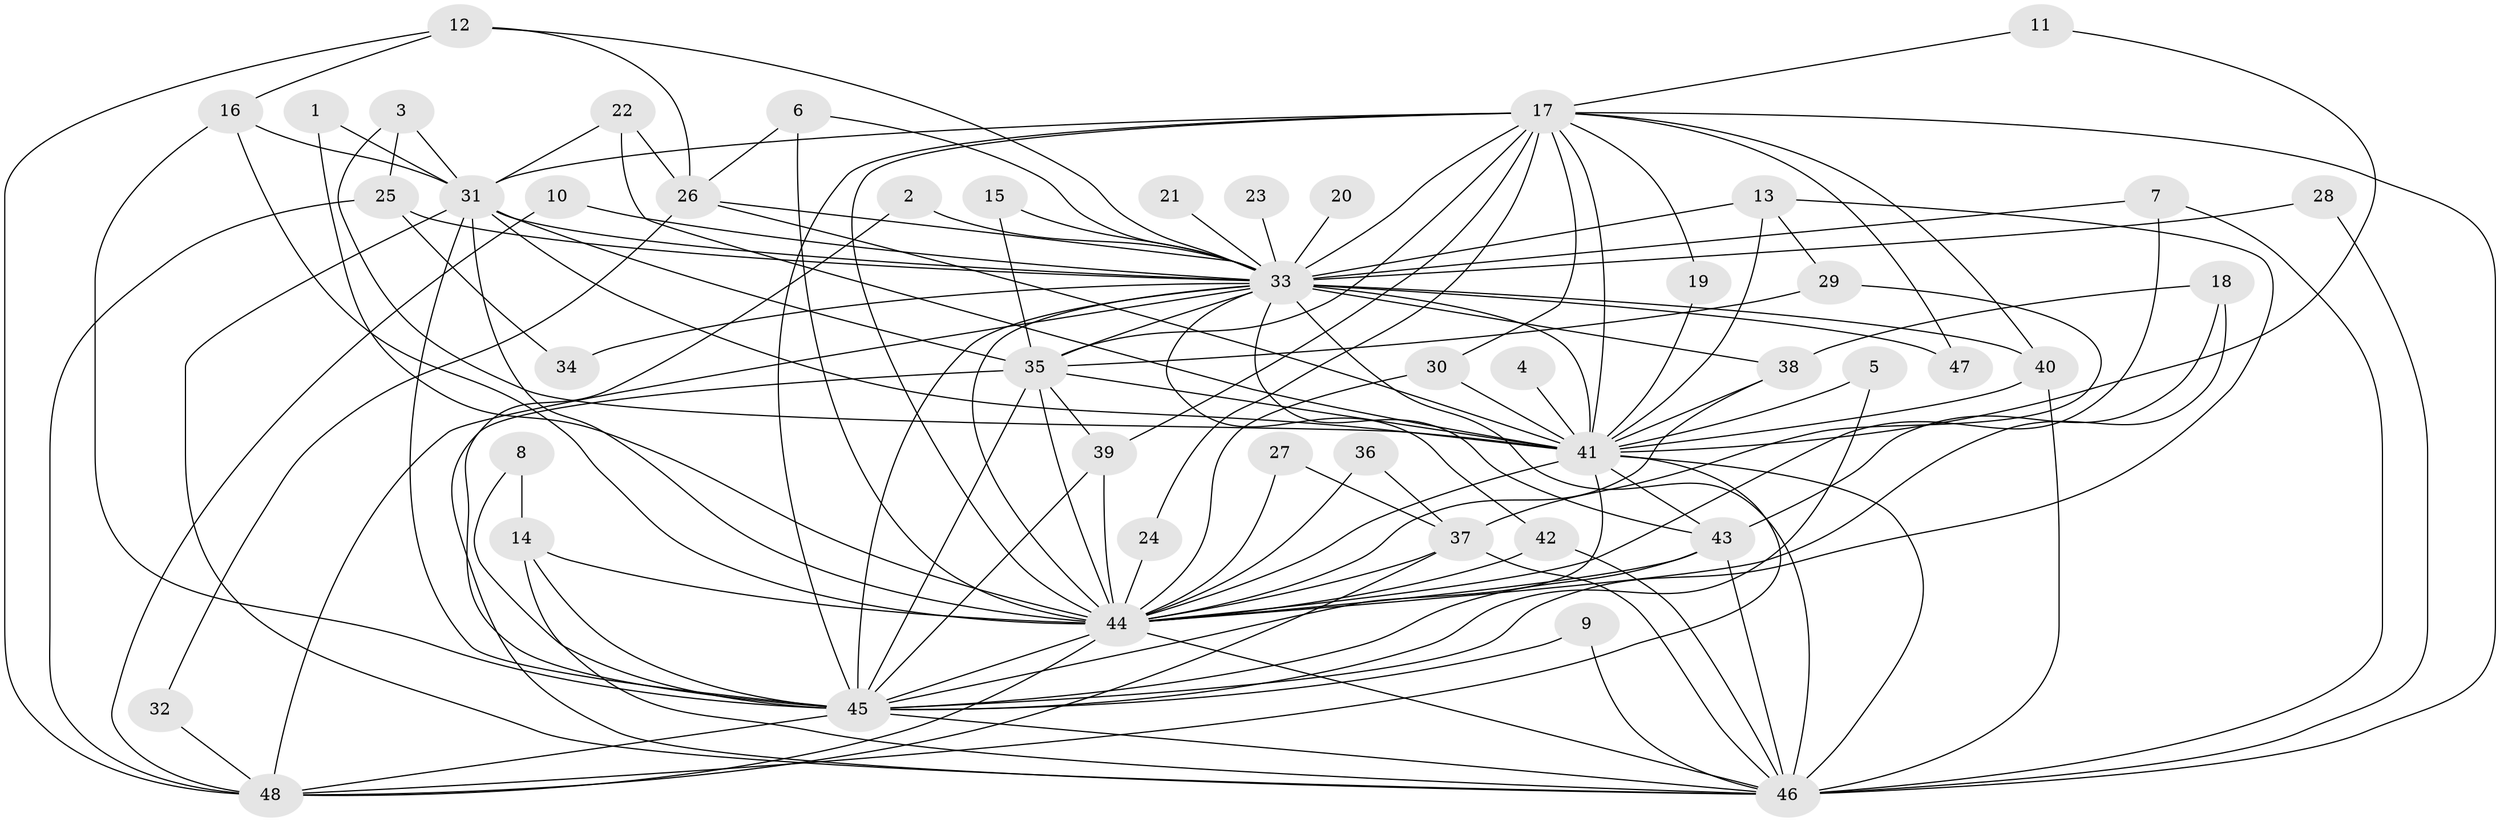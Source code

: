 // original degree distribution, {17: 0.010416666666666666, 19: 0.020833333333333332, 14: 0.020833333333333332, 21: 0.010416666666666666, 20: 0.010416666666666666, 31: 0.010416666666666666, 15: 0.010416666666666666, 28: 0.010416666666666666, 4: 0.125, 2: 0.5520833333333334, 3: 0.15625, 5: 0.020833333333333332, 6: 0.010416666666666666, 7: 0.03125}
// Generated by graph-tools (version 1.1) at 2025/49/03/09/25 03:49:38]
// undirected, 48 vertices, 128 edges
graph export_dot {
graph [start="1"]
  node [color=gray90,style=filled];
  1;
  2;
  3;
  4;
  5;
  6;
  7;
  8;
  9;
  10;
  11;
  12;
  13;
  14;
  15;
  16;
  17;
  18;
  19;
  20;
  21;
  22;
  23;
  24;
  25;
  26;
  27;
  28;
  29;
  30;
  31;
  32;
  33;
  34;
  35;
  36;
  37;
  38;
  39;
  40;
  41;
  42;
  43;
  44;
  45;
  46;
  47;
  48;
  1 -- 31 [weight=1.0];
  1 -- 44 [weight=1.0];
  2 -- 33 [weight=1.0];
  2 -- 45 [weight=1.0];
  3 -- 25 [weight=1.0];
  3 -- 31 [weight=1.0];
  3 -- 41 [weight=1.0];
  4 -- 41 [weight=2.0];
  5 -- 41 [weight=1.0];
  5 -- 45 [weight=1.0];
  6 -- 26 [weight=1.0];
  6 -- 33 [weight=1.0];
  6 -- 44 [weight=1.0];
  7 -- 33 [weight=1.0];
  7 -- 44 [weight=1.0];
  7 -- 46 [weight=1.0];
  8 -- 14 [weight=1.0];
  8 -- 45 [weight=1.0];
  9 -- 45 [weight=1.0];
  9 -- 46 [weight=1.0];
  10 -- 33 [weight=1.0];
  10 -- 48 [weight=1.0];
  11 -- 17 [weight=1.0];
  11 -- 41 [weight=1.0];
  12 -- 16 [weight=1.0];
  12 -- 26 [weight=1.0];
  12 -- 33 [weight=1.0];
  12 -- 48 [weight=1.0];
  13 -- 29 [weight=1.0];
  13 -- 33 [weight=1.0];
  13 -- 41 [weight=2.0];
  13 -- 45 [weight=1.0];
  14 -- 44 [weight=2.0];
  14 -- 45 [weight=1.0];
  14 -- 46 [weight=1.0];
  15 -- 33 [weight=1.0];
  15 -- 35 [weight=1.0];
  16 -- 31 [weight=1.0];
  16 -- 44 [weight=1.0];
  16 -- 45 [weight=1.0];
  17 -- 19 [weight=1.0];
  17 -- 24 [weight=1.0];
  17 -- 30 [weight=1.0];
  17 -- 31 [weight=1.0];
  17 -- 33 [weight=4.0];
  17 -- 35 [weight=1.0];
  17 -- 39 [weight=1.0];
  17 -- 40 [weight=1.0];
  17 -- 41 [weight=2.0];
  17 -- 44 [weight=1.0];
  17 -- 45 [weight=1.0];
  17 -- 46 [weight=2.0];
  17 -- 47 [weight=1.0];
  18 -- 38 [weight=1.0];
  18 -- 43 [weight=1.0];
  18 -- 44 [weight=1.0];
  19 -- 41 [weight=1.0];
  20 -- 33 [weight=1.0];
  21 -- 33 [weight=1.0];
  22 -- 26 [weight=1.0];
  22 -- 31 [weight=1.0];
  22 -- 41 [weight=2.0];
  23 -- 33 [weight=1.0];
  24 -- 44 [weight=1.0];
  25 -- 33 [weight=1.0];
  25 -- 34 [weight=1.0];
  25 -- 48 [weight=1.0];
  26 -- 32 [weight=1.0];
  26 -- 33 [weight=1.0];
  26 -- 41 [weight=1.0];
  27 -- 37 [weight=1.0];
  27 -- 44 [weight=1.0];
  28 -- 33 [weight=1.0];
  28 -- 46 [weight=1.0];
  29 -- 35 [weight=1.0];
  29 -- 37 [weight=1.0];
  30 -- 41 [weight=1.0];
  30 -- 44 [weight=1.0];
  31 -- 33 [weight=2.0];
  31 -- 35 [weight=1.0];
  31 -- 41 [weight=2.0];
  31 -- 44 [weight=2.0];
  31 -- 45 [weight=1.0];
  31 -- 46 [weight=2.0];
  32 -- 48 [weight=1.0];
  33 -- 34 [weight=1.0];
  33 -- 35 [weight=1.0];
  33 -- 38 [weight=2.0];
  33 -- 40 [weight=1.0];
  33 -- 41 [weight=5.0];
  33 -- 42 [weight=1.0];
  33 -- 43 [weight=1.0];
  33 -- 44 [weight=2.0];
  33 -- 45 [weight=2.0];
  33 -- 46 [weight=4.0];
  33 -- 47 [weight=1.0];
  33 -- 48 [weight=1.0];
  35 -- 39 [weight=1.0];
  35 -- 41 [weight=1.0];
  35 -- 44 [weight=1.0];
  35 -- 45 [weight=1.0];
  35 -- 46 [weight=1.0];
  36 -- 37 [weight=1.0];
  36 -- 44 [weight=1.0];
  37 -- 44 [weight=1.0];
  37 -- 46 [weight=2.0];
  37 -- 48 [weight=1.0];
  38 -- 41 [weight=1.0];
  38 -- 44 [weight=1.0];
  39 -- 44 [weight=1.0];
  39 -- 45 [weight=1.0];
  40 -- 41 [weight=1.0];
  40 -- 46 [weight=1.0];
  41 -- 43 [weight=2.0];
  41 -- 44 [weight=2.0];
  41 -- 45 [weight=3.0];
  41 -- 46 [weight=4.0];
  41 -- 48 [weight=1.0];
  42 -- 44 [weight=1.0];
  42 -- 46 [weight=1.0];
  43 -- 44 [weight=1.0];
  43 -- 45 [weight=1.0];
  43 -- 46 [weight=1.0];
  44 -- 45 [weight=1.0];
  44 -- 46 [weight=2.0];
  44 -- 48 [weight=1.0];
  45 -- 46 [weight=2.0];
  45 -- 48 [weight=1.0];
}
